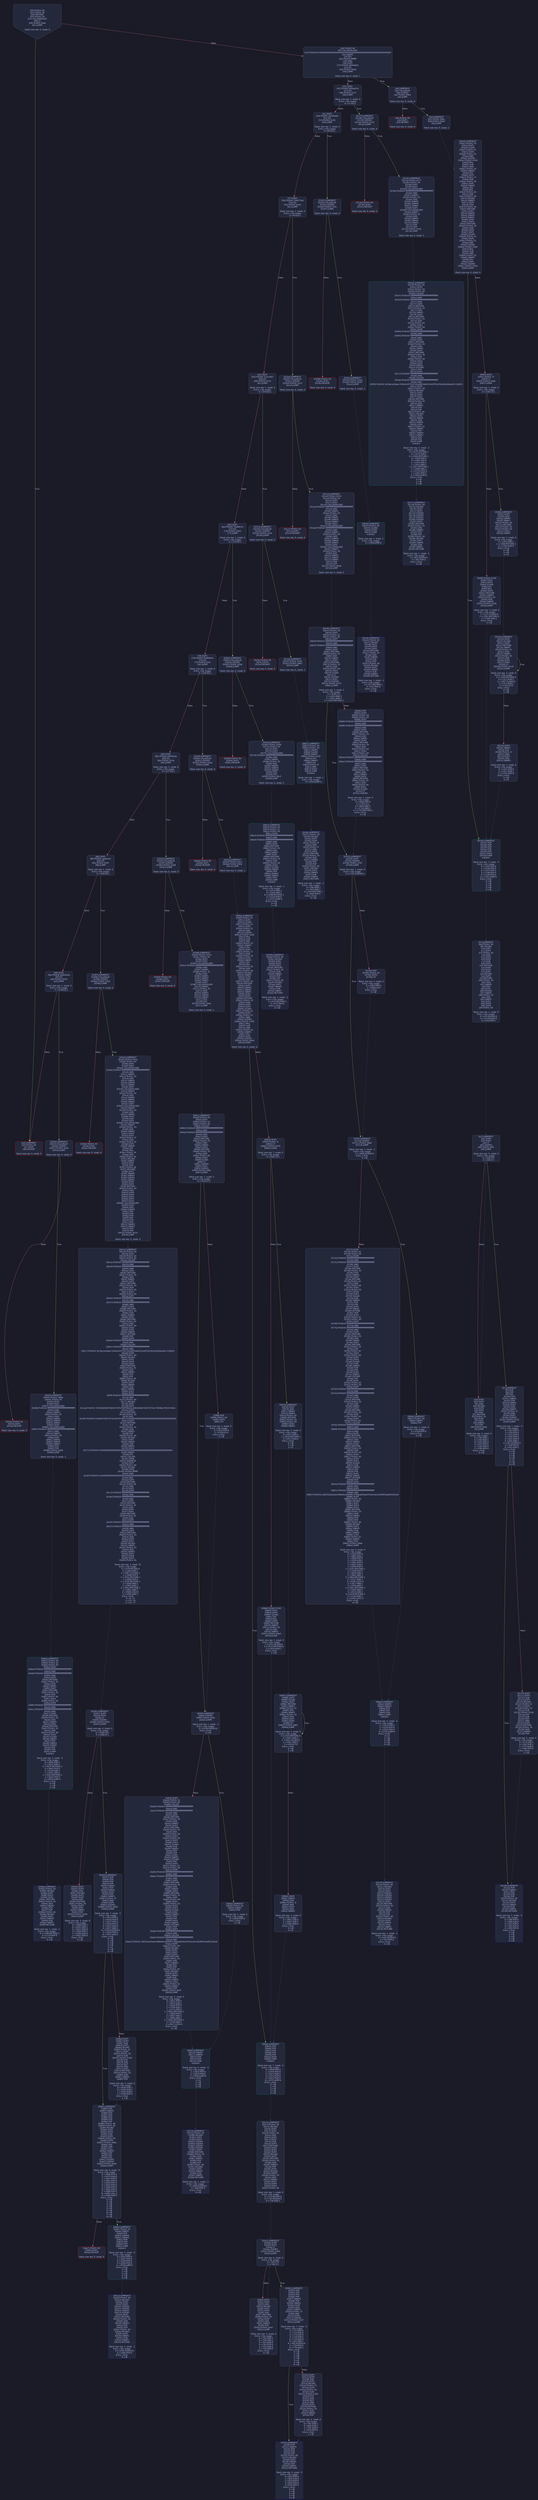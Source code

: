 digraph G {
    node [shape=box, style="filled, rounded", color="#565f89", fontcolor="#c0caf5", fontname="Helvetica", fillcolor="#24283b"];
    edge [color="#414868", fontcolor="#c0caf5", fontname="Helvetica"];
    bgcolor="#1a1b26";
    0 [ label = "[00] PUSH1 60
[02] PUSH1 40
[04] MSTORE
[05] PUSH1 04
[07] CALLDATASIZE
[08] LT
[09] PUSH2 00a4
[0c] JUMPI

Stack size req: 0, sizeΔ: 0
" shape = invhouse]
    1 [ label = "[0d] PUSH1 00
[0f] CALLDATALOAD
[10] PUSH29 0100000000000000000000000000000000000000000000000000000000
[2e] SWAP1
[2f] DIV
[30] PUSH4 ffffffff
[35] AND
[36] DUP1
[37] PUSH4 06fdde03
[3c] EQ
[3d] PUSH2 00a9
[40] JUMPI

Stack size req: 0, sizeΔ: 1
"]
    2 [ label = "[41] DUP1
[42] PUSH4 095ea7b3
[47] EQ
[48] PUSH2 0137
[4b] JUMPI

Stack size req: 1, sizeΔ: 0
Entry->Op usage:
	0->71:EQ:1
"]
    3 [ label = "[4c] DUP1
[4d] PUSH4 18160ddd
[52] EQ
[53] PUSH2 0191
[56] JUMPI

Stack size req: 1, sizeΔ: 0
Entry->Op usage:
	0->82:EQ:1
"]
    4 [ label = "[57] DUP1
[58] PUSH4 23b872dd
[5d] EQ
[5e] PUSH2 01ba
[61] JUMPI

Stack size req: 1, sizeΔ: 0
Entry->Op usage:
	0->93:EQ:1
"]
    5 [ label = "[62] DUP1
[63] PUSH4 313ce567
[68] EQ
[69] PUSH2 0233
[6c] JUMPI

Stack size req: 1, sizeΔ: 0
Entry->Op usage:
	0->104:EQ:1
"]
    6 [ label = "[6d] DUP1
[6e] PUSH4 70a08231
[73] EQ
[74] PUSH2 0262
[77] JUMPI

Stack size req: 1, sizeΔ: 0
Entry->Op usage:
	0->115:EQ:1
"]
    7 [ label = "[78] DUP1
[79] PUSH4 95d89b41
[7e] EQ
[7f] PUSH2 02af
[82] JUMPI

Stack size req: 1, sizeΔ: 0
Entry->Op usage:
	0->126:EQ:1
"]
    8 [ label = "[83] DUP1
[84] PUSH4 a9059cbb
[89] EQ
[8a] PUSH2 033d
[8d] JUMPI

Stack size req: 1, sizeΔ: 0
Entry->Op usage:
	0->137:EQ:1
"]
    9 [ label = "[8e] DUP1
[8f] PUSH4 cae9ca51
[94] EQ
[95] PUSH2 0397
[98] JUMPI

Stack size req: 1, sizeΔ: 0
Entry->Op usage:
	0->148:EQ:1
"]
    10 [ label = "[99] DUP1
[9a] PUSH4 dd62ed3e
[9f] EQ
[a0] PUSH2 0434
[a3] JUMPI

Stack size req: 1, sizeΔ: 0
Entry->Op usage:
	0->159:EQ:1
"]
    11 [ label = "[a4] JUMPDEST
[a5] PUSH1 00
[a7] DUP1
[a8] REVERT

Stack size req: 0, sizeΔ: 0
" color = "red"]
    12 [ label = "[a9] JUMPDEST
[aa] CALLVALUE
[ab] ISZERO
[ac] PUSH2 00b4
[af] JUMPI

Stack size req: 0, sizeΔ: 0
"]
    13 [ label = "[b0] PUSH1 00
[b2] DUP1
[b3] REVERT

Stack size req: 0, sizeΔ: 0
" color = "red"]
    14 [ label = "[b4] JUMPDEST
[b5] PUSH2 00bc
[b8] PUSH2 04a0
[bb] JUMP

Stack size req: 0, sizeΔ: 1
"]
    15 [ label = "[bc] JUMPDEST
[bd] PUSH1 40
[bf] MLOAD
[c0] DUP1
[c1] DUP1
[c2] PUSH1 20
[c4] ADD
[c5] DUP3
[c6] DUP2
[c7] SUB
[c8] DUP3
[c9] MSTORE
[ca] DUP4
[cb] DUP2
[cc] DUP2
[cd] MLOAD
[ce] DUP2
[cf] MSTORE
[d0] PUSH1 20
[d2] ADD
[d3] SWAP2
[d4] POP
[d5] DUP1
[d6] MLOAD
[d7] SWAP1
[d8] PUSH1 20
[da] ADD
[db] SWAP1
[dc] DUP1
[dd] DUP4
[de] DUP4
[df] PUSH1 00

Stack size req: 1, sizeΔ: 9
Entry->Op usage:
	0->205:MLOAD:0
	0->214:MLOAD:0
	0->218:ADD:1
"]
    16 [ label = "[e1] JUMPDEST
[e2] DUP4
[e3] DUP2
[e4] LT
[e5] ISZERO
[e6] PUSH2 00fc
[e9] JUMPI

Stack size req: 4, sizeΔ: 0
Entry->Op usage:
	0->228:LT:0
	3->228:LT:1
"]
    17 [ label = "[ea] DUP1
[eb] DUP3
[ec] ADD
[ed] MLOAD
[ee] DUP2
[ef] DUP5
[f0] ADD
[f1] MSTORE
[f2] PUSH1 20
[f4] DUP2
[f5] ADD
[f6] SWAP1
[f7] POP
[f8] PUSH2 00e1
[fb] JUMP

Stack size req: 3, sizeΔ: 0
Entry->Op usage:
	0->236:ADD:1
	0->240:ADD:1
	0->245:ADD:0
	0->247:POP:0
	1->236:ADD:0
	2->240:ADD:0
Entry->Exit:
	0->😵
"]
    18 [ label = "[fc] JUMPDEST
[fd] POP
[fe] POP
[ff] POP
[0100] POP
[0101] SWAP1
[0102] POP
[0103] SWAP1
[0104] DUP2
[0105] ADD
[0106] SWAP1
[0107] PUSH1 1f
[0109] AND
[010a] DUP1
[010b] ISZERO
[010c] PUSH2 0129
[010f] JUMPI

Stack size req: 7, sizeΔ: -5
Entry->Op usage:
	0->253:POP:0
	1->254:POP:0
	2->255:POP:0
	3->256:POP:0
	4->261:ADD:0
	4->265:AND:1
	4->267:ISZERO:0
	5->258:POP:0
	6->261:ADD:1
Entry->Exit:
	0->😵
	1->😵
	2->😵
	3->😵
	4->0
	5->😵
	6->😵
"]
    19 [ label = "[0110] DUP1
[0111] DUP3
[0112] SUB
[0113] DUP1
[0114] MLOAD
[0115] PUSH1 01
[0117] DUP4
[0118] PUSH1 20
[011a] SUB
[011b] PUSH2 0100
[011e] EXP
[011f] SUB
[0120] NOT
[0121] AND
[0122] DUP2
[0123] MSTORE
[0124] PUSH1 20
[0126] ADD
[0127] SWAP2
[0128] POP

Stack size req: 2, sizeΔ: 0
Entry->Op usage:
	0->274:SUB:1
	0->282:SUB:1
	1->274:SUB:0
	1->296:POP:0
Entry->Exit:
	1->😵
"]
    20 [ label = "[0129] JUMPDEST
[012a] POP
[012b] SWAP3
[012c] POP
[012d] POP
[012e] POP
[012f] PUSH1 40
[0131] MLOAD
[0132] DUP1
[0133] SWAP2
[0134] SUB
[0135] SWAP1
[0136] RETURN

Stack size req: 5, sizeΔ: -5
Entry->Op usage:
	0->298:POP:0
	1->308:SUB:0
	2->301:POP:0
	3->302:POP:0
	4->300:POP:0
Entry->Exit:
	0->😵
	1->😵
	2->😵
	3->😵
	4->😵
" color = "darkblue"]
    21 [ label = "[0137] JUMPDEST
[0138] CALLVALUE
[0139] ISZERO
[013a] PUSH2 0142
[013d] JUMPI

Stack size req: 0, sizeΔ: 0
"]
    22 [ label = "[013e] PUSH1 00
[0140] DUP1
[0141] REVERT

Stack size req: 0, sizeΔ: 0
" color = "red"]
    23 [ label = "[0142] JUMPDEST
[0143] PUSH2 0177
[0146] PUSH1 04
[0148] DUP1
[0149] DUP1
[014a] CALLDATALOAD
[014b] PUSH20 ffffffffffffffffffffffffffffffffffffffff
[0160] AND
[0161] SWAP1
[0162] PUSH1 20
[0164] ADD
[0165] SWAP1
[0166] SWAP2
[0167] SWAP1
[0168] DUP1
[0169] CALLDATALOAD
[016a] SWAP1
[016b] PUSH1 20
[016d] ADD
[016e] SWAP1
[016f] SWAP2
[0170] SWAP1
[0171] POP
[0172] POP
[0173] PUSH2 053e
[0176] JUMP

Stack size req: 0, sizeΔ: 3
"]
    24 [ label = "[0177] JUMPDEST
[0178] PUSH1 40
[017a] MLOAD
[017b] DUP1
[017c] DUP3
[017d] ISZERO
[017e] ISZERO
[017f] ISZERO
[0180] ISZERO
[0181] DUP2
[0182] MSTORE
[0183] PUSH1 20
[0185] ADD
[0186] SWAP2
[0187] POP
[0188] POP
[0189] PUSH1 40
[018b] MLOAD
[018c] DUP1
[018d] SWAP2
[018e] SUB
[018f] SWAP1
[0190] RETURN

Stack size req: 1, sizeΔ: -1
Entry->Op usage:
	0->381:ISZERO:0
	0->391:POP:0
Entry->Exit:
	0->😵
" color = "darkblue"]
    25 [ label = "[0191] JUMPDEST
[0192] CALLVALUE
[0193] ISZERO
[0194] PUSH2 019c
[0197] JUMPI

Stack size req: 0, sizeΔ: 0
"]
    26 [ label = "[0198] PUSH1 00
[019a] DUP1
[019b] REVERT

Stack size req: 0, sizeΔ: 0
" color = "red"]
    27 [ label = "[019c] JUMPDEST
[019d] PUSH2 01a4
[01a0] PUSH2 0630
[01a3] JUMP

Stack size req: 0, sizeΔ: 1
"]
    28 [ label = "[01a4] JUMPDEST
[01a5] PUSH1 40
[01a7] MLOAD
[01a8] DUP1
[01a9] DUP3
[01aa] DUP2
[01ab] MSTORE
[01ac] PUSH1 20
[01ae] ADD
[01af] SWAP2
[01b0] POP
[01b1] POP
[01b2] PUSH1 40
[01b4] MLOAD
[01b5] DUP1
[01b6] SWAP2
[01b7] SUB
[01b8] SWAP1
[01b9] RETURN

Stack size req: 1, sizeΔ: -1
Entry->Op usage:
	0->427:MSTORE:1
	0->432:POP:0
Entry->Exit:
	0->😵
" color = "darkblue"]
    29 [ label = "[01ba] JUMPDEST
[01bb] CALLVALUE
[01bc] ISZERO
[01bd] PUSH2 01c5
[01c0] JUMPI

Stack size req: 0, sizeΔ: 0
"]
    30 [ label = "[01c1] PUSH1 00
[01c3] DUP1
[01c4] REVERT

Stack size req: 0, sizeΔ: 0
" color = "red"]
    31 [ label = "[01c5] JUMPDEST
[01c6] PUSH2 0219
[01c9] PUSH1 04
[01cb] DUP1
[01cc] DUP1
[01cd] CALLDATALOAD
[01ce] PUSH20 ffffffffffffffffffffffffffffffffffffffff
[01e3] AND
[01e4] SWAP1
[01e5] PUSH1 20
[01e7] ADD
[01e8] SWAP1
[01e9] SWAP2
[01ea] SWAP1
[01eb] DUP1
[01ec] CALLDATALOAD
[01ed] PUSH20 ffffffffffffffffffffffffffffffffffffffff
[0202] AND
[0203] SWAP1
[0204] PUSH1 20
[0206] ADD
[0207] SWAP1
[0208] SWAP2
[0209] SWAP1
[020a] DUP1
[020b] CALLDATALOAD
[020c] SWAP1
[020d] PUSH1 20
[020f] ADD
[0210] SWAP1
[0211] SWAP2
[0212] SWAP1
[0213] POP
[0214] POP
[0215] PUSH2 0636
[0218] JUMP

Stack size req: 0, sizeΔ: 4
"]
    32 [ label = "[0219] JUMPDEST
[021a] PUSH1 40
[021c] MLOAD
[021d] DUP1
[021e] DUP3
[021f] ISZERO
[0220] ISZERO
[0221] ISZERO
[0222] ISZERO
[0223] DUP2
[0224] MSTORE
[0225] PUSH1 20
[0227] ADD
[0228] SWAP2
[0229] POP
[022a] POP
[022b] PUSH1 40
[022d] MLOAD
[022e] DUP1
[022f] SWAP2
[0230] SUB
[0231] SWAP1
[0232] RETURN

Stack size req: 1, sizeΔ: -1
Entry->Op usage:
	0->543:ISZERO:0
	0->553:POP:0
Entry->Exit:
	0->😵
" color = "darkblue"]
    33 [ label = "[0233] JUMPDEST
[0234] CALLVALUE
[0235] ISZERO
[0236] PUSH2 023e
[0239] JUMPI

Stack size req: 0, sizeΔ: 0
"]
    34 [ label = "[023a] PUSH1 00
[023c] DUP1
[023d] REVERT

Stack size req: 0, sizeΔ: 0
" color = "red"]
    35 [ label = "[023e] JUMPDEST
[023f] PUSH2 0246
[0242] PUSH2 08b2
[0245] JUMP

Stack size req: 0, sizeΔ: 1
"]
    36 [ label = "[0246] JUMPDEST
[0247] PUSH1 40
[0249] MLOAD
[024a] DUP1
[024b] DUP3
[024c] PUSH1 ff
[024e] AND
[024f] PUSH1 ff
[0251] AND
[0252] DUP2
[0253] MSTORE
[0254] PUSH1 20
[0256] ADD
[0257] SWAP2
[0258] POP
[0259] POP
[025a] PUSH1 40
[025c] MLOAD
[025d] DUP1
[025e] SWAP2
[025f] SUB
[0260] SWAP1
[0261] RETURN

Stack size req: 1, sizeΔ: -1
Entry->Op usage:
	0->590:AND:1
	0->593:AND:1
	0->595:MSTORE:1
	0->600:POP:0
Entry->Exit:
	0->😵
" color = "darkblue"]
    37 [ label = "[0262] JUMPDEST
[0263] CALLVALUE
[0264] ISZERO
[0265] PUSH2 026d
[0268] JUMPI

Stack size req: 0, sizeΔ: 0
"]
    38 [ label = "[0269] PUSH1 00
[026b] DUP1
[026c] REVERT

Stack size req: 0, sizeΔ: 0
" color = "red"]
    39 [ label = "[026d] JUMPDEST
[026e] PUSH2 0299
[0271] PUSH1 04
[0273] DUP1
[0274] DUP1
[0275] CALLDATALOAD
[0276] PUSH20 ffffffffffffffffffffffffffffffffffffffff
[028b] AND
[028c] SWAP1
[028d] PUSH1 20
[028f] ADD
[0290] SWAP1
[0291] SWAP2
[0292] SWAP1
[0293] POP
[0294] POP
[0295] PUSH2 08c5
[0298] JUMP

Stack size req: 0, sizeΔ: 2
"]
    40 [ label = "[0299] JUMPDEST
[029a] PUSH1 40
[029c] MLOAD
[029d] DUP1
[029e] DUP3
[029f] DUP2
[02a0] MSTORE
[02a1] PUSH1 20
[02a3] ADD
[02a4] SWAP2
[02a5] POP
[02a6] POP
[02a7] PUSH1 40
[02a9] MLOAD
[02aa] DUP1
[02ab] SWAP2
[02ac] SUB
[02ad] SWAP1
[02ae] RETURN

Stack size req: 1, sizeΔ: -1
Entry->Op usage:
	0->672:MSTORE:1
	0->677:POP:0
Entry->Exit:
	0->😵
" color = "darkblue"]
    41 [ label = "[02af] JUMPDEST
[02b0] CALLVALUE
[02b1] ISZERO
[02b2] PUSH2 02ba
[02b5] JUMPI

Stack size req: 0, sizeΔ: 0
"]
    42 [ label = "[02b6] PUSH1 00
[02b8] DUP1
[02b9] REVERT

Stack size req: 0, sizeΔ: 0
" color = "red"]
    43 [ label = "[02ba] JUMPDEST
[02bb] PUSH2 02c2
[02be] PUSH2 090e
[02c1] JUMP

Stack size req: 0, sizeΔ: 1
"]
    44 [ label = "[02c2] JUMPDEST
[02c3] PUSH1 40
[02c5] MLOAD
[02c6] DUP1
[02c7] DUP1
[02c8] PUSH1 20
[02ca] ADD
[02cb] DUP3
[02cc] DUP2
[02cd] SUB
[02ce] DUP3
[02cf] MSTORE
[02d0] DUP4
[02d1] DUP2
[02d2] DUP2
[02d3] MLOAD
[02d4] DUP2
[02d5] MSTORE
[02d6] PUSH1 20
[02d8] ADD
[02d9] SWAP2
[02da] POP
[02db] DUP1
[02dc] MLOAD
[02dd] SWAP1
[02de] PUSH1 20
[02e0] ADD
[02e1] SWAP1
[02e2] DUP1
[02e3] DUP4
[02e4] DUP4
[02e5] PUSH1 00

Stack size req: 1, sizeΔ: 9
Entry->Op usage:
	0->723:MLOAD:0
	0->732:MLOAD:0
	0->736:ADD:1
"]
    45 [ label = "[02e7] JUMPDEST
[02e8] DUP4
[02e9] DUP2
[02ea] LT
[02eb] ISZERO
[02ec] PUSH2 0302
[02ef] JUMPI

Stack size req: 4, sizeΔ: 0
Entry->Op usage:
	0->746:LT:0
	3->746:LT:1
"]
    46 [ label = "[02f0] DUP1
[02f1] DUP3
[02f2] ADD
[02f3] MLOAD
[02f4] DUP2
[02f5] DUP5
[02f6] ADD
[02f7] MSTORE
[02f8] PUSH1 20
[02fa] DUP2
[02fb] ADD
[02fc] SWAP1
[02fd] POP
[02fe] PUSH2 02e7
[0301] JUMP

Stack size req: 3, sizeΔ: 0
Entry->Op usage:
	0->754:ADD:1
	0->758:ADD:1
	0->763:ADD:0
	0->765:POP:0
	1->754:ADD:0
	2->758:ADD:0
Entry->Exit:
	0->😵
"]
    47 [ label = "[0302] JUMPDEST
[0303] POP
[0304] POP
[0305] POP
[0306] POP
[0307] SWAP1
[0308] POP
[0309] SWAP1
[030a] DUP2
[030b] ADD
[030c] SWAP1
[030d] PUSH1 1f
[030f] AND
[0310] DUP1
[0311] ISZERO
[0312] PUSH2 032f
[0315] JUMPI

Stack size req: 7, sizeΔ: -5
Entry->Op usage:
	0->771:POP:0
	1->772:POP:0
	2->773:POP:0
	3->774:POP:0
	4->779:ADD:0
	4->783:AND:1
	4->785:ISZERO:0
	5->776:POP:0
	6->779:ADD:1
Entry->Exit:
	0->😵
	1->😵
	2->😵
	3->😵
	4->0
	5->😵
	6->😵
"]
    48 [ label = "[0316] DUP1
[0317] DUP3
[0318] SUB
[0319] DUP1
[031a] MLOAD
[031b] PUSH1 01
[031d] DUP4
[031e] PUSH1 20
[0320] SUB
[0321] PUSH2 0100
[0324] EXP
[0325] SUB
[0326] NOT
[0327] AND
[0328] DUP2
[0329] MSTORE
[032a] PUSH1 20
[032c] ADD
[032d] SWAP2
[032e] POP

Stack size req: 2, sizeΔ: 0
Entry->Op usage:
	0->792:SUB:1
	0->800:SUB:1
	1->792:SUB:0
	1->814:POP:0
Entry->Exit:
	1->😵
"]
    49 [ label = "[032f] JUMPDEST
[0330] POP
[0331] SWAP3
[0332] POP
[0333] POP
[0334] POP
[0335] PUSH1 40
[0337] MLOAD
[0338] DUP1
[0339] SWAP2
[033a] SUB
[033b] SWAP1
[033c] RETURN

Stack size req: 5, sizeΔ: -5
Entry->Op usage:
	0->816:POP:0
	1->826:SUB:0
	2->819:POP:0
	3->820:POP:0
	4->818:POP:0
Entry->Exit:
	0->😵
	1->😵
	2->😵
	3->😵
	4->😵
" color = "darkblue"]
    50 [ label = "[033d] JUMPDEST
[033e] CALLVALUE
[033f] ISZERO
[0340] PUSH2 0348
[0343] JUMPI

Stack size req: 0, sizeΔ: 0
"]
    51 [ label = "[0344] PUSH1 00
[0346] DUP1
[0347] REVERT

Stack size req: 0, sizeΔ: 0
" color = "red"]
    52 [ label = "[0348] JUMPDEST
[0349] PUSH2 037d
[034c] PUSH1 04
[034e] DUP1
[034f] DUP1
[0350] CALLDATALOAD
[0351] PUSH20 ffffffffffffffffffffffffffffffffffffffff
[0366] AND
[0367] SWAP1
[0368] PUSH1 20
[036a] ADD
[036b] SWAP1
[036c] SWAP2
[036d] SWAP1
[036e] DUP1
[036f] CALLDATALOAD
[0370] SWAP1
[0371] PUSH1 20
[0373] ADD
[0374] SWAP1
[0375] SWAP2
[0376] SWAP1
[0377] POP
[0378] POP
[0379] PUSH2 09ac
[037c] JUMP

Stack size req: 0, sizeΔ: 3
"]
    53 [ label = "[037d] JUMPDEST
[037e] PUSH1 40
[0380] MLOAD
[0381] DUP1
[0382] DUP3
[0383] ISZERO
[0384] ISZERO
[0385] ISZERO
[0386] ISZERO
[0387] DUP2
[0388] MSTORE
[0389] PUSH1 20
[038b] ADD
[038c] SWAP2
[038d] POP
[038e] POP
[038f] PUSH1 40
[0391] MLOAD
[0392] DUP1
[0393] SWAP2
[0394] SUB
[0395] SWAP1
[0396] RETURN

Stack size req: 1, sizeΔ: -1
Entry->Op usage:
	0->899:ISZERO:0
	0->909:POP:0
Entry->Exit:
	0->😵
" color = "darkblue"]
    54 [ label = "[0397] JUMPDEST
[0398] CALLVALUE
[0399] ISZERO
[039a] PUSH2 03a2
[039d] JUMPI

Stack size req: 0, sizeΔ: 0
"]
    55 [ label = "[039e] PUSH1 00
[03a0] DUP1
[03a1] REVERT

Stack size req: 0, sizeΔ: 0
" color = "red"]
    56 [ label = "[03a2] JUMPDEST
[03a3] PUSH2 041a
[03a6] PUSH1 04
[03a8] DUP1
[03a9] DUP1
[03aa] CALLDATALOAD
[03ab] PUSH20 ffffffffffffffffffffffffffffffffffffffff
[03c0] AND
[03c1] SWAP1
[03c2] PUSH1 20
[03c4] ADD
[03c5] SWAP1
[03c6] SWAP2
[03c7] SWAP1
[03c8] DUP1
[03c9] CALLDATALOAD
[03ca] SWAP1
[03cb] PUSH1 20
[03cd] ADD
[03ce] SWAP1
[03cf] SWAP2
[03d0] SWAP1
[03d1] DUP1
[03d2] CALLDATALOAD
[03d3] SWAP1
[03d4] PUSH1 20
[03d6] ADD
[03d7] SWAP1
[03d8] DUP3
[03d9] ADD
[03da] DUP1
[03db] CALLDATALOAD
[03dc] SWAP1
[03dd] PUSH1 20
[03df] ADD
[03e0] SWAP1
[03e1] DUP1
[03e2] DUP1
[03e3] PUSH1 1f
[03e5] ADD
[03e6] PUSH1 20
[03e8] DUP1
[03e9] SWAP2
[03ea] DIV
[03eb] MUL
[03ec] PUSH1 20
[03ee] ADD
[03ef] PUSH1 40
[03f1] MLOAD
[03f2] SWAP1
[03f3] DUP2
[03f4] ADD
[03f5] PUSH1 40
[03f7] MSTORE
[03f8] DUP1
[03f9] SWAP4
[03fa] SWAP3
[03fb] SWAP2
[03fc] SWAP1
[03fd] DUP2
[03fe] DUP2
[03ff] MSTORE
[0400] PUSH1 20
[0402] ADD
[0403] DUP4
[0404] DUP4
[0405] DUP1
[0406] DUP3
[0407] DUP5
[0408] CALLDATACOPY
[0409] DUP3
[040a] ADD
[040b] SWAP2
[040c] POP
[040d] POP
[040e] POP
[040f] POP
[0410] POP
[0411] POP
[0412] SWAP2
[0413] SWAP1
[0414] POP
[0415] POP
[0416] PUSH2 0b15
[0419] JUMP

Stack size req: 0, sizeΔ: 4
"]
    57 [ label = "[041a] JUMPDEST
[041b] PUSH1 40
[041d] MLOAD
[041e] DUP1
[041f] DUP3
[0420] ISZERO
[0421] ISZERO
[0422] ISZERO
[0423] ISZERO
[0424] DUP2
[0425] MSTORE
[0426] PUSH1 20
[0428] ADD
[0429] SWAP2
[042a] POP
[042b] POP
[042c] PUSH1 40
[042e] MLOAD
[042f] DUP1
[0430] SWAP2
[0431] SUB
[0432] SWAP1
[0433] RETURN

Stack size req: 1, sizeΔ: -1
Entry->Op usage:
	0->1056:ISZERO:0
	0->1066:POP:0
Entry->Exit:
	0->😵
" color = "darkblue"]
    58 [ label = "[0434] JUMPDEST
[0435] CALLVALUE
[0436] ISZERO
[0437] PUSH2 043f
[043a] JUMPI

Stack size req: 0, sizeΔ: 0
"]
    59 [ label = "[043b] PUSH1 00
[043d] DUP1
[043e] REVERT

Stack size req: 0, sizeΔ: 0
" color = "red"]
    60 [ label = "[043f] JUMPDEST
[0440] PUSH2 048a
[0443] PUSH1 04
[0445] DUP1
[0446] DUP1
[0447] CALLDATALOAD
[0448] PUSH20 ffffffffffffffffffffffffffffffffffffffff
[045d] AND
[045e] SWAP1
[045f] PUSH1 20
[0461] ADD
[0462] SWAP1
[0463] SWAP2
[0464] SWAP1
[0465] DUP1
[0466] CALLDATALOAD
[0467] PUSH20 ffffffffffffffffffffffffffffffffffffffff
[047c] AND
[047d] SWAP1
[047e] PUSH1 20
[0480] ADD
[0481] SWAP1
[0482] SWAP2
[0483] SWAP1
[0484] POP
[0485] POP
[0486] PUSH2 0db6
[0489] JUMP

Stack size req: 0, sizeΔ: 3
"]
    61 [ label = "[048a] JUMPDEST
[048b] PUSH1 40
[048d] MLOAD
[048e] DUP1
[048f] DUP3
[0490] DUP2
[0491] MSTORE
[0492] PUSH1 20
[0494] ADD
[0495] SWAP2
[0496] POP
[0497] POP
[0498] PUSH1 40
[049a] MLOAD
[049b] DUP1
[049c] SWAP2
[049d] SUB
[049e] SWAP1
[049f] RETURN

Stack size req: 1, sizeΔ: -1
Entry->Op usage:
	0->1169:MSTORE:1
	0->1174:POP:0
Entry->Exit:
	0->😵
" color = "darkblue"]
    62 [ label = "[04a0] JUMPDEST
[04a1] PUSH1 03
[04a3] DUP1
[04a4] SLOAD
[04a5] PUSH1 01
[04a7] DUP2
[04a8] PUSH1 01
[04aa] AND
[04ab] ISZERO
[04ac] PUSH2 0100
[04af] MUL
[04b0] SUB
[04b1] AND
[04b2] PUSH1 02
[04b4] SWAP1
[04b5] DIV
[04b6] DUP1
[04b7] PUSH1 1f
[04b9] ADD
[04ba] PUSH1 20
[04bc] DUP1
[04bd] SWAP2
[04be] DIV
[04bf] MUL
[04c0] PUSH1 20
[04c2] ADD
[04c3] PUSH1 40
[04c5] MLOAD
[04c6] SWAP1
[04c7] DUP2
[04c8] ADD
[04c9] PUSH1 40
[04cb] MSTORE
[04cc] DUP1
[04cd] SWAP3
[04ce] SWAP2
[04cf] SWAP1
[04d0] DUP2
[04d1] DUP2
[04d2] MSTORE
[04d3] PUSH1 20
[04d5] ADD
[04d6] DUP3
[04d7] DUP1
[04d8] SLOAD
[04d9] PUSH1 01
[04db] DUP2
[04dc] PUSH1 01
[04de] AND
[04df] ISZERO
[04e0] PUSH2 0100
[04e3] MUL
[04e4] SUB
[04e5] AND
[04e6] PUSH1 02
[04e8] SWAP1
[04e9] DIV
[04ea] DUP1
[04eb] ISZERO
[04ec] PUSH2 0536
[04ef] JUMPI

Stack size req: 0, sizeΔ: 6
"]
    63 [ label = "[04f0] DUP1
[04f1] PUSH1 1f
[04f3] LT
[04f4] PUSH2 050b
[04f7] JUMPI

Stack size req: 1, sizeΔ: 0
Entry->Op usage:
	0->1267:LT:1
"]
    64 [ label = "[04f8] PUSH2 0100
[04fb] DUP1
[04fc] DUP4
[04fd] SLOAD
[04fe] DIV
[04ff] MUL
[0500] DUP4
[0501] MSTORE
[0502] SWAP2
[0503] PUSH1 20
[0505] ADD
[0506] SWAP2
[0507] PUSH2 0536
[050a] JUMP

Stack size req: 3, sizeΔ: 0
Entry->Op usage:
	1->1277:SLOAD:0
	2->1281:MSTORE:0
	2->1285:ADD:1
Entry->Exit:
	2->😵
"]
    65 [ label = "[050b] JUMPDEST
[050c] DUP3
[050d] ADD
[050e] SWAP2
[050f] SWAP1
[0510] PUSH1 00
[0512] MSTORE
[0513] PUSH1 20
[0515] PUSH1 00
[0517] SHA3
[0518] SWAP1

Stack size req: 3, sizeΔ: 0
Entry->Op usage:
	0->1293:ADD:1
	1->1298:MSTORE:1
	2->1293:ADD:0
Entry->Exit:
	0->😵
	1->😵
	2->0
"]
    66 [ label = "[0519] JUMPDEST
[051a] DUP2
[051b] SLOAD
[051c] DUP2
[051d] MSTORE
[051e] SWAP1
[051f] PUSH1 01
[0521] ADD
[0522] SWAP1
[0523] PUSH1 20
[0525] ADD
[0526] DUP1
[0527] DUP4
[0528] GT
[0529] PUSH2 0519
[052c] JUMPI

Stack size req: 3, sizeΔ: 0
Entry->Op usage:
	0->1309:MSTORE:0
	0->1317:ADD:1
	1->1307:SLOAD:0
	1->1313:ADD:1
	2->1320:GT:0
Entry->Exit:
	0->😵
	1->😵
"]
    67 [ label = "[052d] DUP3
[052e] SWAP1
[052f] SUB
[0530] PUSH1 1f
[0532] AND
[0533] DUP3
[0534] ADD
[0535] SWAP2

Stack size req: 3, sizeΔ: 0
Entry->Op usage:
	0->1327:SUB:0
	2->1327:SUB:1
	2->1332:ADD:0
Entry->Exit:
	0->😵
	2->0
"]
    68 [ label = "[0536] JUMPDEST
[0537] POP
[0538] POP
[0539] POP
[053a] POP
[053b] POP
[053c] DUP2
[053d] JUMP
Indirect!

Stack size req: 7, sizeΔ: -5
Entry->Op usage:
	0->1335:POP:0
	1->1336:POP:0
	2->1337:POP:0
	3->1338:POP:0
	4->1339:POP:0
	6->1341:JUMP:0
Entry->Exit:
	0->😵
	1->😵
	2->😵
	3->😵
	4->😵
" color = "teal"]
    69 [ label = "[053e] JUMPDEST
[053f] PUSH1 00
[0541] DUP2
[0542] PUSH1 02
[0544] PUSH1 00
[0546] CALLER
[0547] PUSH20 ffffffffffffffffffffffffffffffffffffffff
[055c] AND
[055d] PUSH20 ffffffffffffffffffffffffffffffffffffffff
[0572] AND
[0573] DUP2
[0574] MSTORE
[0575] PUSH1 20
[0577] ADD
[0578] SWAP1
[0579] DUP2
[057a] MSTORE
[057b] PUSH1 20
[057d] ADD
[057e] PUSH1 00
[0580] SHA3
[0581] PUSH1 00
[0583] DUP6
[0584] PUSH20 ffffffffffffffffffffffffffffffffffffffff
[0599] AND
[059a] PUSH20 ffffffffffffffffffffffffffffffffffffffff
[05af] AND
[05b0] DUP2
[05b1] MSTORE
[05b2] PUSH1 20
[05b4] ADD
[05b5] SWAP1
[05b6] DUP2
[05b7] MSTORE
[05b8] PUSH1 20
[05ba] ADD
[05bb] PUSH1 00
[05bd] SHA3
[05be] DUP2
[05bf] SWAP1
[05c0] SSTORE
[05c1] POP
[05c2] DUP3
[05c3] PUSH20 ffffffffffffffffffffffffffffffffffffffff
[05d8] AND
[05d9] CALLER
[05da] PUSH20 ffffffffffffffffffffffffffffffffffffffff
[05ef] AND
[05f0] PUSH32 8c5be1e5ebec7d5bd14f71427d1e84f3dd0314c0f7b2291e5b200ac8c7c3b925
[0611] DUP5
[0612] PUSH1 40
[0614] MLOAD
[0615] DUP1
[0616] DUP3
[0617] DUP2
[0618] MSTORE
[0619] PUSH1 20
[061b] ADD
[061c] SWAP2
[061d] POP
[061e] POP
[061f] PUSH1 40
[0621] MLOAD
[0622] DUP1
[0623] SWAP2
[0624] SUB
[0625] SWAP1
[0626] LOG3
[0627] PUSH1 01
[0629] SWAP1
[062a] POP
[062b] SWAP3
[062c] SWAP2
[062d] POP
[062e] POP
[062f] JUMP
Indirect!

Stack size req: 3, sizeΔ: -2
Entry->Op usage:
	0->1472:SSTORE:1
	0->1473:POP:0
	0->1560:MSTORE:1
	0->1565:POP:0
	0->1582:POP:0
	1->1433:AND:1
	1->1455:AND:1
	1->1457:MSTORE:1
	1->1496:AND:1
	1->1574:LOG3:4
	1->1581:POP:0
	2->1583:JUMP:0
Entry->Exit:
	0->😵
	1->😵
	2->😵
" color = "teal"]
    70 [ label = "[0630] JUMPDEST
[0631] PUSH1 00
[0633] SLOAD
[0634] DUP2
[0635] JUMP
Indirect!

Stack size req: 1, sizeΔ: 1
Entry->Op usage:
	0->1589:JUMP:0
" color = "teal"]
    71 [ label = "[0636] JUMPDEST
[0637] PUSH1 00
[0639] DUP2
[063a] PUSH1 01
[063c] PUSH1 00
[063e] DUP7
[063f] PUSH20 ffffffffffffffffffffffffffffffffffffffff
[0654] AND
[0655] PUSH20 ffffffffffffffffffffffffffffffffffffffff
[066a] AND
[066b] DUP2
[066c] MSTORE
[066d] PUSH1 20
[066f] ADD
[0670] SWAP1
[0671] DUP2
[0672] MSTORE
[0673] PUSH1 20
[0675] ADD
[0676] PUSH1 00
[0678] SHA3
[0679] SLOAD
[067a] LT
[067b] ISZERO
[067c] DUP1
[067d] ISZERO
[067e] PUSH2 0703
[0681] JUMPI

Stack size req: 3, sizeΔ: 2
Entry->Op usage:
	0->1658:LT:1
	2->1620:AND:1
	2->1642:AND:1
	2->1644:MSTORE:1
"]
    72 [ label = "[0682] POP
[0683] DUP2
[0684] PUSH1 02
[0686] PUSH1 00
[0688] DUP7
[0689] PUSH20 ffffffffffffffffffffffffffffffffffffffff
[069e] AND
[069f] PUSH20 ffffffffffffffffffffffffffffffffffffffff
[06b4] AND
[06b5] DUP2
[06b6] MSTORE
[06b7] PUSH1 20
[06b9] ADD
[06ba] SWAP1
[06bb] DUP2
[06bc] MSTORE
[06bd] PUSH1 20
[06bf] ADD
[06c0] PUSH1 00
[06c2] SHA3
[06c3] PUSH1 00
[06c5] CALLER
[06c6] PUSH20 ffffffffffffffffffffffffffffffffffffffff
[06db] AND
[06dc] PUSH20 ffffffffffffffffffffffffffffffffffffffff
[06f1] AND
[06f2] DUP2
[06f3] MSTORE
[06f4] PUSH1 20
[06f6] ADD
[06f7] SWAP1
[06f8] DUP2
[06f9] MSTORE
[06fa] PUSH1 20
[06fc] ADD
[06fd] PUSH1 00
[06ff] SHA3
[0700] SLOAD
[0701] LT
[0702] ISZERO

Stack size req: 5, sizeΔ: 0
Entry->Op usage:
	0->1666:POP:0
	2->1793:LT:1
	4->1694:AND:1
	4->1716:AND:1
	4->1718:MSTORE:1
Entry->Exit:
	0->😵
"]
    73 [ label = "[0703] JUMPDEST
[0704] DUP1
[0705] ISZERO
[0706] PUSH2 070f
[0709] JUMPI

Stack size req: 1, sizeΔ: 0
Entry->Op usage:
	0->1797:ISZERO:0
"]
    74 [ label = "[070a] POP
[070b] PUSH1 00
[070d] DUP3
[070e] GT

Stack size req: 3, sizeΔ: 0
Entry->Op usage:
	0->1802:POP:0
	2->1806:GT:0
Entry->Exit:
	0->😵
"]
    75 [ label = "[070f] JUMPDEST
[0710] ISZERO
[0711] PUSH2 08a6
[0714] JUMPI

Stack size req: 1, sizeΔ: -1
Entry->Op usage:
	0->1808:ISZERO:0
Entry->Exit:
	0->😵
"]
    76 [ label = "[0715] DUP2
[0716] PUSH1 01
[0718] PUSH1 00
[071a] DUP6
[071b] PUSH20 ffffffffffffffffffffffffffffffffffffffff
[0730] AND
[0731] PUSH20 ffffffffffffffffffffffffffffffffffffffff
[0746] AND
[0747] DUP2
[0748] MSTORE
[0749] PUSH1 20
[074b] ADD
[074c] SWAP1
[074d] DUP2
[074e] MSTORE
[074f] PUSH1 20
[0751] ADD
[0752] PUSH1 00
[0754] SHA3
[0755] PUSH1 00
[0757] DUP3
[0758] DUP3
[0759] SLOAD
[075a] ADD
[075b] SWAP3
[075c] POP
[075d] POP
[075e] DUP2
[075f] SWAP1
[0760] SSTORE
[0761] POP
[0762] DUP2
[0763] PUSH1 01
[0765] PUSH1 00
[0767] DUP7
[0768] PUSH20 ffffffffffffffffffffffffffffffffffffffff
[077d] AND
[077e] PUSH20 ffffffffffffffffffffffffffffffffffffffff
[0793] AND
[0794] DUP2
[0795] MSTORE
[0796] PUSH1 20
[0798] ADD
[0799] SWAP1
[079a] DUP2
[079b] MSTORE
[079c] PUSH1 20
[079e] ADD
[079f] PUSH1 00
[07a1] SHA3
[07a2] PUSH1 00
[07a4] DUP3
[07a5] DUP3
[07a6] SLOAD
[07a7] SUB
[07a8] SWAP3
[07a9] POP
[07aa] POP
[07ab] DUP2
[07ac] SWAP1
[07ad] SSTORE
[07ae] POP
[07af] DUP2
[07b0] PUSH1 02
[07b2] PUSH1 00
[07b4] DUP7
[07b5] PUSH20 ffffffffffffffffffffffffffffffffffffffff
[07ca] AND
[07cb] PUSH20 ffffffffffffffffffffffffffffffffffffffff
[07e0] AND
[07e1] DUP2
[07e2] MSTORE
[07e3] PUSH1 20
[07e5] ADD
[07e6] SWAP1
[07e7] DUP2
[07e8] MSTORE
[07e9] PUSH1 20
[07eb] ADD
[07ec] PUSH1 00
[07ee] SHA3
[07ef] PUSH1 00
[07f1] CALLER
[07f2] PUSH20 ffffffffffffffffffffffffffffffffffffffff
[0807] AND
[0808] PUSH20 ffffffffffffffffffffffffffffffffffffffff
[081d] AND
[081e] DUP2
[081f] MSTORE
[0820] PUSH1 20
[0822] ADD
[0823] SWAP1
[0824] DUP2
[0825] MSTORE
[0826] PUSH1 20
[0828] ADD
[0829] PUSH1 00
[082b] SHA3
[082c] PUSH1 00
[082e] DUP3
[082f] DUP3
[0830] SLOAD
[0831] SUB
[0832] SWAP3
[0833] POP
[0834] POP
[0835] DUP2
[0836] SWAP1
[0837] SSTORE
[0838] POP
[0839] DUP3
[083a] PUSH20 ffffffffffffffffffffffffffffffffffffffff
[084f] AND
[0850] DUP5
[0851] PUSH20 ffffffffffffffffffffffffffffffffffffffff
[0866] AND
[0867] PUSH32 ddf252ad1be2c89b69c2b068fc378daa952ba7f163c4a11628f55a4df523b3ef
[0888] DUP5
[0889] PUSH1 40
[088b] MLOAD
[088c] DUP1
[088d] DUP3
[088e] DUP2
[088f] MSTORE
[0890] PUSH1 20
[0892] ADD
[0893] SWAP2
[0894] POP
[0895] POP
[0896] PUSH1 40
[0898] MLOAD
[0899] DUP1
[089a] SWAP2
[089b] SUB
[089c] SWAP1
[089d] LOG3
[089e] PUSH1 01
[08a0] SWAP1
[08a1] POP
[08a2] PUSH2 08ab
[08a5] JUMP

Stack size req: 4, sizeΔ: 0
Entry->Op usage:
	0->2209:POP:0
	1->1882:ADD:1
	1->1884:POP:0
	1->1959:SUB:1
	1->1961:POP:0
	1->2097:SUB:1
	1->2099:POP:0
	1->2191:MSTORE:1
	1->2196:POP:0
	2->1840:AND:1
	2->1862:AND:1
	2->1864:MSTORE:1
	2->2127:AND:1
	2->2205:LOG3:4
	3->1917:AND:1
	3->1939:AND:1
	3->1941:MSTORE:1
	3->1994:AND:1
	3->2016:AND:1
	3->2018:MSTORE:1
	3->2150:AND:1
	3->2205:LOG3:3
Entry->Exit:
	0->😵
"]
    77 [ label = "[08a6] JUMPDEST
[08a7] PUSH1 00
[08a9] SWAP1
[08aa] POP

Stack size req: 1, sizeΔ: 0
Entry->Op usage:
	0->2218:POP:0
Entry->Exit:
	0->😵
"]
    78 [ label = "[08ab] JUMPDEST
[08ac] SWAP4
[08ad] SWAP3
[08ae] POP
[08af] POP
[08b0] POP
[08b1] JUMP
Indirect!

Stack size req: 5, sizeΔ: -4
Entry->Op usage:
	1->2223:POP:0
	2->2224:POP:0
	3->2222:POP:0
	4->2225:JUMP:0
Entry->Exit:
	0->0
	1->😵
	2->😵
	3->😵
	4->😵
" color = "teal"]
    79 [ label = "[08b2] JUMPDEST
[08b3] PUSH1 04
[08b5] PUSH1 00
[08b7] SWAP1
[08b8] SLOAD
[08b9] SWAP1
[08ba] PUSH2 0100
[08bd] EXP
[08be] SWAP1
[08bf] DIV
[08c0] PUSH1 ff
[08c2] AND
[08c3] DUP2
[08c4] JUMP
Indirect!

Stack size req: 1, sizeΔ: 1
Entry->Op usage:
	0->2244:JUMP:0
" color = "teal"]
    80 [ label = "[08c5] JUMPDEST
[08c6] PUSH1 00
[08c8] PUSH1 01
[08ca] PUSH1 00
[08cc] DUP4
[08cd] PUSH20 ffffffffffffffffffffffffffffffffffffffff
[08e2] AND
[08e3] PUSH20 ffffffffffffffffffffffffffffffffffffffff
[08f8] AND
[08f9] DUP2
[08fa] MSTORE
[08fb] PUSH1 20
[08fd] ADD
[08fe] SWAP1
[08ff] DUP2
[0900] MSTORE
[0901] PUSH1 20
[0903] ADD
[0904] PUSH1 00
[0906] SHA3
[0907] SLOAD
[0908] SWAP1
[0909] POP
[090a] SWAP2
[090b] SWAP1
[090c] POP
[090d] JUMP
Indirect!

Stack size req: 2, sizeΔ: -1
Entry->Op usage:
	0->2274:AND:1
	0->2296:AND:1
	0->2298:MSTORE:1
	0->2316:POP:0
	1->2317:JUMP:0
Entry->Exit:
	0->😵
	1->😵
" color = "teal"]
    81 [ label = "[090e] JUMPDEST
[090f] PUSH1 05
[0911] DUP1
[0912] SLOAD
[0913] PUSH1 01
[0915] DUP2
[0916] PUSH1 01
[0918] AND
[0919] ISZERO
[091a] PUSH2 0100
[091d] MUL
[091e] SUB
[091f] AND
[0920] PUSH1 02
[0922] SWAP1
[0923] DIV
[0924] DUP1
[0925] PUSH1 1f
[0927] ADD
[0928] PUSH1 20
[092a] DUP1
[092b] SWAP2
[092c] DIV
[092d] MUL
[092e] PUSH1 20
[0930] ADD
[0931] PUSH1 40
[0933] MLOAD
[0934] SWAP1
[0935] DUP2
[0936] ADD
[0937] PUSH1 40
[0939] MSTORE
[093a] DUP1
[093b] SWAP3
[093c] SWAP2
[093d] SWAP1
[093e] DUP2
[093f] DUP2
[0940] MSTORE
[0941] PUSH1 20
[0943] ADD
[0944] DUP3
[0945] DUP1
[0946] SLOAD
[0947] PUSH1 01
[0949] DUP2
[094a] PUSH1 01
[094c] AND
[094d] ISZERO
[094e] PUSH2 0100
[0951] MUL
[0952] SUB
[0953] AND
[0954] PUSH1 02
[0956] SWAP1
[0957] DIV
[0958] DUP1
[0959] ISZERO
[095a] PUSH2 09a4
[095d] JUMPI

Stack size req: 0, sizeΔ: 6
"]
    82 [ label = "[095e] DUP1
[095f] PUSH1 1f
[0961] LT
[0962] PUSH2 0979
[0965] JUMPI

Stack size req: 1, sizeΔ: 0
Entry->Op usage:
	0->2401:LT:1
"]
    83 [ label = "[0966] PUSH2 0100
[0969] DUP1
[096a] DUP4
[096b] SLOAD
[096c] DIV
[096d] MUL
[096e] DUP4
[096f] MSTORE
[0970] SWAP2
[0971] PUSH1 20
[0973] ADD
[0974] SWAP2
[0975] PUSH2 09a4
[0978] JUMP

Stack size req: 3, sizeΔ: 0
Entry->Op usage:
	1->2411:SLOAD:0
	2->2415:MSTORE:0
	2->2419:ADD:1
Entry->Exit:
	2->😵
"]
    84 [ label = "[0979] JUMPDEST
[097a] DUP3
[097b] ADD
[097c] SWAP2
[097d] SWAP1
[097e] PUSH1 00
[0980] MSTORE
[0981] PUSH1 20
[0983] PUSH1 00
[0985] SHA3
[0986] SWAP1

Stack size req: 3, sizeΔ: 0
Entry->Op usage:
	0->2427:ADD:1
	1->2432:MSTORE:1
	2->2427:ADD:0
Entry->Exit:
	0->😵
	1->😵
	2->0
"]
    85 [ label = "[0987] JUMPDEST
[0988] DUP2
[0989] SLOAD
[098a] DUP2
[098b] MSTORE
[098c] SWAP1
[098d] PUSH1 01
[098f] ADD
[0990] SWAP1
[0991] PUSH1 20
[0993] ADD
[0994] DUP1
[0995] DUP4
[0996] GT
[0997] PUSH2 0987
[099a] JUMPI

Stack size req: 3, sizeΔ: 0
Entry->Op usage:
	0->2443:MSTORE:0
	0->2451:ADD:1
	1->2441:SLOAD:0
	1->2447:ADD:1
	2->2454:GT:0
Entry->Exit:
	0->😵
	1->😵
"]
    86 [ label = "[099b] DUP3
[099c] SWAP1
[099d] SUB
[099e] PUSH1 1f
[09a0] AND
[09a1] DUP3
[09a2] ADD
[09a3] SWAP2

Stack size req: 3, sizeΔ: 0
Entry->Op usage:
	0->2461:SUB:0
	2->2461:SUB:1
	2->2466:ADD:0
Entry->Exit:
	0->😵
	2->0
"]
    87 [ label = "[09a4] JUMPDEST
[09a5] POP
[09a6] POP
[09a7] POP
[09a8] POP
[09a9] POP
[09aa] DUP2
[09ab] JUMP
Indirect!

Stack size req: 7, sizeΔ: -5
Entry->Op usage:
	0->2469:POP:0
	1->2470:POP:0
	2->2471:POP:0
	3->2472:POP:0
	4->2473:POP:0
	6->2475:JUMP:0
Entry->Exit:
	0->😵
	1->😵
	2->😵
	3->😵
	4->😵
" color = "teal"]
    88 [ label = "[09ac] JUMPDEST
[09ad] PUSH1 00
[09af] DUP2
[09b0] PUSH1 01
[09b2] PUSH1 00
[09b4] CALLER
[09b5] PUSH20 ffffffffffffffffffffffffffffffffffffffff
[09ca] AND
[09cb] PUSH20 ffffffffffffffffffffffffffffffffffffffff
[09e0] AND
[09e1] DUP2
[09e2] MSTORE
[09e3] PUSH1 20
[09e5] ADD
[09e6] SWAP1
[09e7] DUP2
[09e8] MSTORE
[09e9] PUSH1 20
[09eb] ADD
[09ec] PUSH1 00
[09ee] SHA3
[09ef] SLOAD
[09f0] LT
[09f1] ISZERO
[09f2] DUP1
[09f3] ISZERO
[09f4] PUSH2 09fd
[09f7] JUMPI

Stack size req: 1, sizeΔ: 2
Entry->Op usage:
	0->2544:LT:1
"]
    89 [ label = "[09f8] POP
[09f9] PUSH1 00
[09fb] DUP3
[09fc] GT

Stack size req: 3, sizeΔ: 0
Entry->Op usage:
	0->2552:POP:0
	2->2556:GT:0
Entry->Exit:
	0->😵
"]
    90 [ label = "[09fd] JUMPDEST
[09fe] ISZERO
[09ff] PUSH2 0b0a
[0a02] JUMPI

Stack size req: 1, sizeΔ: -1
Entry->Op usage:
	0->2558:ISZERO:0
Entry->Exit:
	0->😵
"]
    91 [ label = "[0a03] DUP2
[0a04] PUSH1 01
[0a06] PUSH1 00
[0a08] CALLER
[0a09] PUSH20 ffffffffffffffffffffffffffffffffffffffff
[0a1e] AND
[0a1f] PUSH20 ffffffffffffffffffffffffffffffffffffffff
[0a34] AND
[0a35] DUP2
[0a36] MSTORE
[0a37] PUSH1 20
[0a39] ADD
[0a3a] SWAP1
[0a3b] DUP2
[0a3c] MSTORE
[0a3d] PUSH1 20
[0a3f] ADD
[0a40] PUSH1 00
[0a42] SHA3
[0a43] PUSH1 00
[0a45] DUP3
[0a46] DUP3
[0a47] SLOAD
[0a48] SUB
[0a49] SWAP3
[0a4a] POP
[0a4b] POP
[0a4c] DUP2
[0a4d] SWAP1
[0a4e] SSTORE
[0a4f] POP
[0a50] DUP2
[0a51] PUSH1 01
[0a53] PUSH1 00
[0a55] DUP6
[0a56] PUSH20 ffffffffffffffffffffffffffffffffffffffff
[0a6b] AND
[0a6c] PUSH20 ffffffffffffffffffffffffffffffffffffffff
[0a81] AND
[0a82] DUP2
[0a83] MSTORE
[0a84] PUSH1 20
[0a86] ADD
[0a87] SWAP1
[0a88] DUP2
[0a89] MSTORE
[0a8a] PUSH1 20
[0a8c] ADD
[0a8d] PUSH1 00
[0a8f] SHA3
[0a90] PUSH1 00
[0a92] DUP3
[0a93] DUP3
[0a94] SLOAD
[0a95] ADD
[0a96] SWAP3
[0a97] POP
[0a98] POP
[0a99] DUP2
[0a9a] SWAP1
[0a9b] SSTORE
[0a9c] POP
[0a9d] DUP3
[0a9e] PUSH20 ffffffffffffffffffffffffffffffffffffffff
[0ab3] AND
[0ab4] CALLER
[0ab5] PUSH20 ffffffffffffffffffffffffffffffffffffffff
[0aca] AND
[0acb] PUSH32 ddf252ad1be2c89b69c2b068fc378daa952ba7f163c4a11628f55a4df523b3ef
[0aec] DUP5
[0aed] PUSH1 40
[0aef] MLOAD
[0af0] DUP1
[0af1] DUP3
[0af2] DUP2
[0af3] MSTORE
[0af4] PUSH1 20
[0af6] ADD
[0af7] SWAP2
[0af8] POP
[0af9] POP
[0afa] PUSH1 40
[0afc] MLOAD
[0afd] DUP1
[0afe] SWAP2
[0aff] SUB
[0b00] SWAP1
[0b01] LOG3
[0b02] PUSH1 01
[0b04] SWAP1
[0b05] POP
[0b06] PUSH2 0b0f
[0b09] JUMP

Stack size req: 3, sizeΔ: 0
Entry->Op usage:
	0->2821:POP:0
	1->2632:SUB:1
	1->2634:POP:0
	1->2709:ADD:1
	1->2711:POP:0
	1->2803:MSTORE:1
	1->2808:POP:0
	2->2667:AND:1
	2->2689:AND:1
	2->2691:MSTORE:1
	2->2739:AND:1
	2->2817:LOG3:4
Entry->Exit:
	0->😵
"]
    92 [ label = "[0b0a] JUMPDEST
[0b0b] PUSH1 00
[0b0d] SWAP1
[0b0e] POP

Stack size req: 1, sizeΔ: 0
Entry->Op usage:
	0->2830:POP:0
Entry->Exit:
	0->😵
"]
    93 [ label = "[0b0f] JUMPDEST
[0b10] SWAP3
[0b11] SWAP2
[0b12] POP
[0b13] POP
[0b14] JUMP
Indirect!

Stack size req: 4, sizeΔ: -3
Entry->Op usage:
	1->2835:POP:0
	2->2834:POP:0
	3->2836:JUMP:0
Entry->Exit:
	0->0
	1->😵
	2->😵
	3->😵
" color = "teal"]
    94 [ label = "[0b15] JUMPDEST
[0b16] PUSH1 00
[0b18] DUP3
[0b19] PUSH1 02
[0b1b] PUSH1 00
[0b1d] CALLER
[0b1e] PUSH20 ffffffffffffffffffffffffffffffffffffffff
[0b33] AND
[0b34] PUSH20 ffffffffffffffffffffffffffffffffffffffff
[0b49] AND
[0b4a] DUP2
[0b4b] MSTORE
[0b4c] PUSH1 20
[0b4e] ADD
[0b4f] SWAP1
[0b50] DUP2
[0b51] MSTORE
[0b52] PUSH1 20
[0b54] ADD
[0b55] PUSH1 00
[0b57] SHA3
[0b58] PUSH1 00
[0b5a] DUP7
[0b5b] PUSH20 ffffffffffffffffffffffffffffffffffffffff
[0b70] AND
[0b71] PUSH20 ffffffffffffffffffffffffffffffffffffffff
[0b86] AND
[0b87] DUP2
[0b88] MSTORE
[0b89] PUSH1 20
[0b8b] ADD
[0b8c] SWAP1
[0b8d] DUP2
[0b8e] MSTORE
[0b8f] PUSH1 20
[0b91] ADD
[0b92] PUSH1 00
[0b94] SHA3
[0b95] DUP2
[0b96] SWAP1
[0b97] SSTORE
[0b98] POP
[0b99] DUP4
[0b9a] PUSH20 ffffffffffffffffffffffffffffffffffffffff
[0baf] AND
[0bb0] CALLER
[0bb1] PUSH20 ffffffffffffffffffffffffffffffffffffffff
[0bc6] AND
[0bc7] PUSH32 8c5be1e5ebec7d5bd14f71427d1e84f3dd0314c0f7b2291e5b200ac8c7c3b925
[0be8] DUP6
[0be9] PUSH1 40
[0beb] MLOAD
[0bec] DUP1
[0bed] DUP3
[0bee] DUP2
[0bef] MSTORE
[0bf0] PUSH1 20
[0bf2] ADD
[0bf3] SWAP2
[0bf4] POP
[0bf5] POP
[0bf6] PUSH1 40
[0bf8] MLOAD
[0bf9] DUP1
[0bfa] SWAP2
[0bfb] SUB
[0bfc] SWAP1
[0bfd] LOG3
[0bfe] DUP4
[0bff] PUSH20 ffffffffffffffffffffffffffffffffffffffff
[0c14] AND
[0c15] PUSH1 40
[0c17] MLOAD
[0c18] DUP1
[0c19] DUP1
[0c1a] PUSH32 72656365697665417070726f76616c28616464726573732c75696e743235362c
[0c3b] DUP2
[0c3c] MSTORE
[0c3d] PUSH1 20
[0c3f] ADD
[0c40] PUSH32 616464726573732c627974657329000000000000000000000000000000000000
[0c61] DUP2
[0c62] MSTORE
[0c63] POP
[0c64] PUSH1 2e
[0c66] ADD
[0c67] SWAP1
[0c68] POP
[0c69] PUSH1 40
[0c6b] MLOAD
[0c6c] DUP1
[0c6d] SWAP2
[0c6e] SUB
[0c6f] SWAP1
[0c70] SHA3
[0c71] PUSH29 0100000000000000000000000000000000000000000000000000000000
[0c8f] SWAP1
[0c90] DIV
[0c91] CALLER
[0c92] DUP6
[0c93] ADDRESS
[0c94] DUP7
[0c95] PUSH1 40
[0c97] MLOAD
[0c98] DUP6
[0c99] PUSH4 ffffffff
[0c9e] AND
[0c9f] PUSH29 0100000000000000000000000000000000000000000000000000000000
[0cbd] MUL
[0cbe] DUP2
[0cbf] MSTORE
[0cc0] PUSH1 04
[0cc2] ADD
[0cc3] DUP1
[0cc4] DUP6
[0cc5] PUSH20 ffffffffffffffffffffffffffffffffffffffff
[0cda] AND
[0cdb] PUSH20 ffffffffffffffffffffffffffffffffffffffff
[0cf0] AND
[0cf1] DUP2
[0cf2] MSTORE
[0cf3] PUSH1 20
[0cf5] ADD
[0cf6] DUP5
[0cf7] DUP2
[0cf8] MSTORE
[0cf9] PUSH1 20
[0cfb] ADD
[0cfc] DUP4
[0cfd] PUSH20 ffffffffffffffffffffffffffffffffffffffff
[0d12] AND
[0d13] PUSH20 ffffffffffffffffffffffffffffffffffffffff
[0d28] AND
[0d29] DUP2
[0d2a] MSTORE
[0d2b] PUSH1 20
[0d2d] ADD
[0d2e] DUP3
[0d2f] DUP1
[0d30] MLOAD
[0d31] SWAP1
[0d32] PUSH1 20
[0d34] ADD
[0d35] SWAP1
[0d36] DUP1
[0d37] DUP4
[0d38] DUP4
[0d39] PUSH1 00

Stack size req: 3, sizeΔ: 15
Entry->Op usage:
	0->3376:MLOAD:0
	0->3380:ADD:1
	1->2967:SSTORE:1
	1->2968:POP:0
	1->3055:MSTORE:1
	1->3060:POP:0
	1->3320:MSTORE:1
	2->2928:AND:1
	2->2950:AND:1
	2->2952:MSTORE:1
	2->2991:AND:1
	2->3069:LOG3:4
	2->3092:AND:1
Entry->Exit:
	0->8, 15
	1->10, 16
	2->13, 17
"]
    95 [ label = "[0d3b] JUMPDEST
[0d3c] DUP4
[0d3d] DUP2
[0d3e] LT
[0d3f] ISZERO
[0d40] PUSH2 0d56
[0d43] JUMPI

Stack size req: 4, sizeΔ: 0
Entry->Op usage:
	0->3390:LT:0
	3->3390:LT:1
"]
    96 [ label = "[0d44] DUP1
[0d45] DUP3
[0d46] ADD
[0d47] MLOAD
[0d48] DUP2
[0d49] DUP5
[0d4a] ADD
[0d4b] MSTORE
[0d4c] PUSH1 20
[0d4e] DUP2
[0d4f] ADD
[0d50] SWAP1
[0d51] POP
[0d52] PUSH2 0d3b
[0d55] JUMP

Stack size req: 3, sizeΔ: 0
Entry->Op usage:
	0->3398:ADD:1
	0->3402:ADD:1
	0->3407:ADD:0
	0->3409:POP:0
	1->3398:ADD:0
	2->3402:ADD:0
Entry->Exit:
	0->😵
"]
    97 [ label = "[0d56] JUMPDEST
[0d57] POP
[0d58] POP
[0d59] POP
[0d5a] POP
[0d5b] SWAP1
[0d5c] POP
[0d5d] SWAP1
[0d5e] DUP2
[0d5f] ADD
[0d60] SWAP1
[0d61] PUSH1 1f
[0d63] AND
[0d64] DUP1
[0d65] ISZERO
[0d66] PUSH2 0d83
[0d69] JUMPI

Stack size req: 7, sizeΔ: -5
Entry->Op usage:
	0->3415:POP:0
	1->3416:POP:0
	2->3417:POP:0
	3->3418:POP:0
	4->3423:ADD:0
	4->3427:AND:1
	4->3429:ISZERO:0
	5->3420:POP:0
	6->3423:ADD:1
Entry->Exit:
	0->😵
	1->😵
	2->😵
	3->😵
	4->0
	5->😵
	6->😵
"]
    98 [ label = "[0d6a] DUP1
[0d6b] DUP3
[0d6c] SUB
[0d6d] DUP1
[0d6e] MLOAD
[0d6f] PUSH1 01
[0d71] DUP4
[0d72] PUSH1 20
[0d74] SUB
[0d75] PUSH2 0100
[0d78] EXP
[0d79] SUB
[0d7a] NOT
[0d7b] AND
[0d7c] DUP2
[0d7d] MSTORE
[0d7e] PUSH1 20
[0d80] ADD
[0d81] SWAP2
[0d82] POP

Stack size req: 2, sizeΔ: 0
Entry->Op usage:
	0->3436:SUB:1
	0->3444:SUB:1
	1->3436:SUB:0
	1->3458:POP:0
Entry->Exit:
	1->😵
"]
    99 [ label = "[0d83] JUMPDEST
[0d84] POP
[0d85] SWAP5
[0d86] POP
[0d87] POP
[0d88] POP
[0d89] POP
[0d8a] POP
[0d8b] PUSH1 00
[0d8d] PUSH1 40
[0d8f] MLOAD
[0d90] DUP1
[0d91] DUP4
[0d92] SUB
[0d93] DUP2
[0d94] PUSH1 00
[0d96] DUP8
[0d97] PUSH2 646e
[0d9a] GAS
[0d9b] SUB
[0d9c] CALL
[0d9d] SWAP3
[0d9e] POP
[0d9f] POP
[0da0] POP
[0da1] ISZERO
[0da2] ISZERO
[0da3] PUSH2 0dab
[0da6] JUMPI

Stack size req: 9, sizeΔ: -9
Entry->Op usage:
	0->3460:POP:0
	1->3474:SUB:0
	1->3487:POP:0
	2->3463:POP:0
	3->3464:POP:0
	4->3465:POP:0
	5->3466:POP:0
	6->3462:POP:0
	7->3488:POP:0
	8->3484:CALL:1
	8->3486:POP:0
Entry->Exit:
	0->😵
	1->😵
	2->😵
	3->😵
	4->😵
	5->😵
	6->😵
	7->😵
	8->😵
"]
    100 [ label = "[0da7] PUSH1 00
[0da9] DUP1
[0daa] REVERT

Stack size req: 0, sizeΔ: 0
" color = "red"]
    101 [ label = "[0dab] JUMPDEST
[0dac] PUSH1 01
[0dae] SWAP1
[0daf] POP
[0db0] SWAP4
[0db1] SWAP3
[0db2] POP
[0db3] POP
[0db4] POP
[0db5] JUMP
Indirect!

Stack size req: 5, sizeΔ: -4
Entry->Op usage:
	0->3503:POP:0
	1->3507:POP:0
	2->3508:POP:0
	3->3506:POP:0
	4->3509:JUMP:0
Entry->Exit:
	0->😵
	1->😵
	2->😵
	3->😵
	4->😵
" color = "teal"]
    102 [ label = "[0db6] JUMPDEST
[0db7] PUSH1 00
[0db9] PUSH1 02
[0dbb] PUSH1 00
[0dbd] DUP5
[0dbe] PUSH20 ffffffffffffffffffffffffffffffffffffffff
[0dd3] AND
[0dd4] PUSH20 ffffffffffffffffffffffffffffffffffffffff
[0de9] AND
[0dea] DUP2
[0deb] MSTORE
[0dec] PUSH1 20
[0dee] ADD
[0def] SWAP1
[0df0] DUP2
[0df1] MSTORE
[0df2] PUSH1 20
[0df4] ADD
[0df5] PUSH1 00
[0df7] SHA3
[0df8] PUSH1 00
[0dfa] DUP4
[0dfb] PUSH20 ffffffffffffffffffffffffffffffffffffffff
[0e10] AND
[0e11] PUSH20 ffffffffffffffffffffffffffffffffffffffff
[0e26] AND
[0e27] DUP2
[0e28] MSTORE
[0e29] PUSH1 20
[0e2b] ADD
[0e2c] SWAP1
[0e2d] DUP2
[0e2e] MSTORE
[0e2f] PUSH1 20
[0e31] ADD
[0e32] PUSH1 00
[0e34] SHA3
[0e35] SLOAD
[0e36] SWAP1
[0e37] POP
[0e38] SWAP3
[0e39] SWAP2
[0e3a] POP
[0e3b] POP
[0e3c] JUMP
Indirect!

Stack size req: 3, sizeΔ: -2
Entry->Op usage:
	0->3600:AND:1
	0->3622:AND:1
	0->3624:MSTORE:1
	0->3643:POP:0
	1->3539:AND:1
	1->3561:AND:1
	1->3563:MSTORE:1
	1->3642:POP:0
	2->3644:JUMP:0
Entry->Exit:
	0->😵
	1->😵
	2->😵
" color = "teal"]
    0 -> 1 [ label = "False" color = "#f7768e"]
    0 -> 11 [ label = "True" color = "#9ece6a"]
    1 -> 2 [ label = "False" color = "#f7768e"]
    1 -> 12 [ label = "True" color = "#9ece6a"]
    2 -> 3 [ label = "False" color = "#f7768e"]
    2 -> 21 [ label = "True" color = "#9ece6a"]
    3 -> 4 [ label = "False" color = "#f7768e"]
    3 -> 25 [ label = "True" color = "#9ece6a"]
    4 -> 5 [ label = "False" color = "#f7768e"]
    4 -> 29 [ label = "True" color = "#9ece6a"]
    5 -> 6 [ label = "False" color = "#f7768e"]
    5 -> 33 [ label = "True" color = "#9ece6a"]
    6 -> 7 [ label = "False" color = "#f7768e"]
    6 -> 37 [ label = "True" color = "#9ece6a"]
    7 -> 8 [ label = "False" color = "#f7768e"]
    7 -> 41 [ label = "True" color = "#9ece6a"]
    8 -> 9 [ label = "False" color = "#f7768e"]
    8 -> 50 [ label = "True" color = "#9ece6a"]
    9 -> 10 [ label = "False" color = "#f7768e"]
    9 -> 54 [ label = "True" color = "#9ece6a"]
    10 -> 11 [ label = "False" color = "#f7768e"]
    10 -> 58 [ label = "True" color = "#9ece6a"]
    12 -> 13 [ label = "False" color = "#f7768e"]
    12 -> 14 [ label = "True" color = "#9ece6a"]
    14 -> 62 [ ]
    15 -> 16 [ ]
    16 -> 17 [ label = "False" color = "#f7768e"]
    16 -> 18 [ label = "True" color = "#9ece6a"]
    17 -> 16 [ ]
    18 -> 19 [ label = "False" color = "#f7768e"]
    18 -> 20 [ label = "True" color = "#9ece6a"]
    19 -> 20 [ ]
    21 -> 22 [ label = "False" color = "#f7768e"]
    21 -> 23 [ label = "True" color = "#9ece6a"]
    23 -> 69 [ ]
    25 -> 26 [ label = "False" color = "#f7768e"]
    25 -> 27 [ label = "True" color = "#9ece6a"]
    27 -> 70 [ ]
    29 -> 30 [ label = "False" color = "#f7768e"]
    29 -> 31 [ label = "True" color = "#9ece6a"]
    31 -> 71 [ ]
    33 -> 34 [ label = "False" color = "#f7768e"]
    33 -> 35 [ label = "True" color = "#9ece6a"]
    35 -> 79 [ ]
    37 -> 38 [ label = "False" color = "#f7768e"]
    37 -> 39 [ label = "True" color = "#9ece6a"]
    39 -> 80 [ ]
    41 -> 42 [ label = "False" color = "#f7768e"]
    41 -> 43 [ label = "True" color = "#9ece6a"]
    43 -> 81 [ ]
    44 -> 45 [ ]
    45 -> 46 [ label = "False" color = "#f7768e"]
    45 -> 47 [ label = "True" color = "#9ece6a"]
    46 -> 45 [ ]
    47 -> 48 [ label = "False" color = "#f7768e"]
    47 -> 49 [ label = "True" color = "#9ece6a"]
    48 -> 49 [ ]
    50 -> 51 [ label = "False" color = "#f7768e"]
    50 -> 52 [ label = "True" color = "#9ece6a"]
    52 -> 88 [ ]
    54 -> 55 [ label = "False" color = "#f7768e"]
    54 -> 56 [ label = "True" color = "#9ece6a"]
    56 -> 94 [ ]
    58 -> 59 [ label = "False" color = "#f7768e"]
    58 -> 60 [ label = "True" color = "#9ece6a"]
    60 -> 102 [ ]
    62 -> 63 [ label = "False" color = "#f7768e"]
    62 -> 68 [ label = "True" color = "#9ece6a"]
    63 -> 64 [ label = "False" color = "#f7768e"]
    63 -> 65 [ label = "True" color = "#9ece6a"]
    64 -> 68 [ ]
    65 -> 66 [ ]
    66 -> 67 [ label = "False" color = "#f7768e"]
    66 -> 66 [ label = "True" color = "#9ece6a"]
    67 -> 68 [ ]
    71 -> 72 [ label = "False" color = "#f7768e"]
    71 -> 73 [ label = "True" color = "#9ece6a"]
    72 -> 73 [ ]
    73 -> 74 [ label = "False" color = "#f7768e"]
    73 -> 75 [ label = "True" color = "#9ece6a"]
    74 -> 75 [ ]
    75 -> 76 [ label = "False" color = "#f7768e"]
    75 -> 77 [ label = "True" color = "#9ece6a"]
    76 -> 78 [ ]
    77 -> 78 [ ]
    81 -> 82 [ label = "False" color = "#f7768e"]
    81 -> 87 [ label = "True" color = "#9ece6a"]
    82 -> 83 [ label = "False" color = "#f7768e"]
    82 -> 84 [ label = "True" color = "#9ece6a"]
    83 -> 87 [ ]
    84 -> 85 [ ]
    85 -> 86 [ label = "False" color = "#f7768e"]
    85 -> 85 [ label = "True" color = "#9ece6a"]
    86 -> 87 [ ]
    88 -> 89 [ label = "False" color = "#f7768e"]
    88 -> 90 [ label = "True" color = "#9ece6a"]
    89 -> 90 [ ]
    90 -> 91 [ label = "False" color = "#f7768e"]
    90 -> 92 [ label = "True" color = "#9ece6a"]
    91 -> 93 [ ]
    92 -> 93 [ ]
    94 -> 95 [ ]
    95 -> 96 [ label = "False" color = "#f7768e"]
    95 -> 97 [ label = "True" color = "#9ece6a"]
    96 -> 95 [ ]
    97 -> 98 [ label = "False" color = "#f7768e"]
    97 -> 99 [ label = "True" color = "#9ece6a"]
    98 -> 99 [ ]
    99 -> 100 [ label = "False" color = "#f7768e"]
    99 -> 101 [ label = "True" color = "#9ece6a"]
    68 -> 15 [ ]
    69 -> 24 [ ]
    70 -> 28 [ ]
    78 -> 32 [ ]
    79 -> 36 [ ]
    80 -> 40 [ ]
    87 -> 44 [ ]
    93 -> 53 [ ]
    101 -> 57 [ ]
    102 -> 61 [ ]

}
